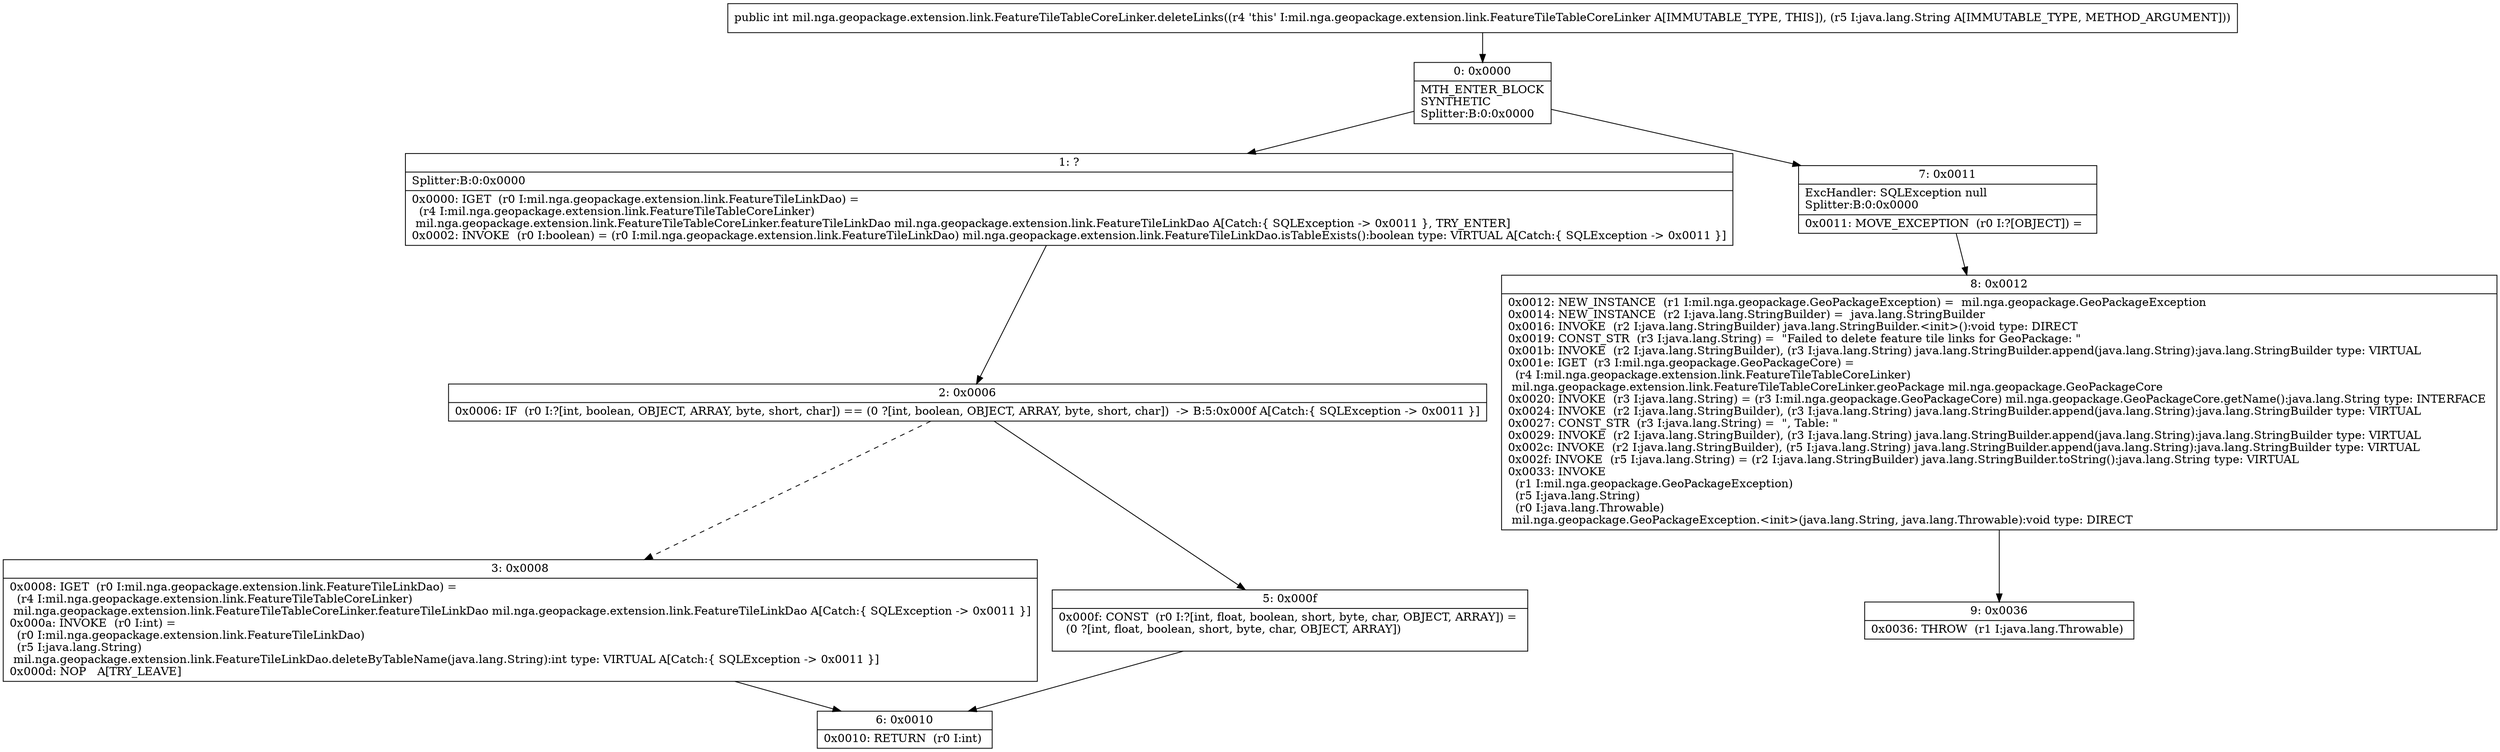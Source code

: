 digraph "CFG formil.nga.geopackage.extension.link.FeatureTileTableCoreLinker.deleteLinks(Ljava\/lang\/String;)I" {
Node_0 [shape=record,label="{0\:\ 0x0000|MTH_ENTER_BLOCK\lSYNTHETIC\lSplitter:B:0:0x0000\l}"];
Node_1 [shape=record,label="{1\:\ ?|Splitter:B:0:0x0000\l|0x0000: IGET  (r0 I:mil.nga.geopackage.extension.link.FeatureTileLinkDao) = \l  (r4 I:mil.nga.geopackage.extension.link.FeatureTileTableCoreLinker)\l mil.nga.geopackage.extension.link.FeatureTileTableCoreLinker.featureTileLinkDao mil.nga.geopackage.extension.link.FeatureTileLinkDao A[Catch:\{ SQLException \-\> 0x0011 \}, TRY_ENTER]\l0x0002: INVOKE  (r0 I:boolean) = (r0 I:mil.nga.geopackage.extension.link.FeatureTileLinkDao) mil.nga.geopackage.extension.link.FeatureTileLinkDao.isTableExists():boolean type: VIRTUAL A[Catch:\{ SQLException \-\> 0x0011 \}]\l}"];
Node_2 [shape=record,label="{2\:\ 0x0006|0x0006: IF  (r0 I:?[int, boolean, OBJECT, ARRAY, byte, short, char]) == (0 ?[int, boolean, OBJECT, ARRAY, byte, short, char])  \-\> B:5:0x000f A[Catch:\{ SQLException \-\> 0x0011 \}]\l}"];
Node_3 [shape=record,label="{3\:\ 0x0008|0x0008: IGET  (r0 I:mil.nga.geopackage.extension.link.FeatureTileLinkDao) = \l  (r4 I:mil.nga.geopackage.extension.link.FeatureTileTableCoreLinker)\l mil.nga.geopackage.extension.link.FeatureTileTableCoreLinker.featureTileLinkDao mil.nga.geopackage.extension.link.FeatureTileLinkDao A[Catch:\{ SQLException \-\> 0x0011 \}]\l0x000a: INVOKE  (r0 I:int) = \l  (r0 I:mil.nga.geopackage.extension.link.FeatureTileLinkDao)\l  (r5 I:java.lang.String)\l mil.nga.geopackage.extension.link.FeatureTileLinkDao.deleteByTableName(java.lang.String):int type: VIRTUAL A[Catch:\{ SQLException \-\> 0x0011 \}]\l0x000d: NOP   A[TRY_LEAVE]\l}"];
Node_5 [shape=record,label="{5\:\ 0x000f|0x000f: CONST  (r0 I:?[int, float, boolean, short, byte, char, OBJECT, ARRAY]) = \l  (0 ?[int, float, boolean, short, byte, char, OBJECT, ARRAY])\l \l}"];
Node_6 [shape=record,label="{6\:\ 0x0010|0x0010: RETURN  (r0 I:int) \l}"];
Node_7 [shape=record,label="{7\:\ 0x0011|ExcHandler: SQLException null\lSplitter:B:0:0x0000\l|0x0011: MOVE_EXCEPTION  (r0 I:?[OBJECT]) =  \l}"];
Node_8 [shape=record,label="{8\:\ 0x0012|0x0012: NEW_INSTANCE  (r1 I:mil.nga.geopackage.GeoPackageException) =  mil.nga.geopackage.GeoPackageException \l0x0014: NEW_INSTANCE  (r2 I:java.lang.StringBuilder) =  java.lang.StringBuilder \l0x0016: INVOKE  (r2 I:java.lang.StringBuilder) java.lang.StringBuilder.\<init\>():void type: DIRECT \l0x0019: CONST_STR  (r3 I:java.lang.String) =  \"Failed to delete feature tile links for GeoPackage: \" \l0x001b: INVOKE  (r2 I:java.lang.StringBuilder), (r3 I:java.lang.String) java.lang.StringBuilder.append(java.lang.String):java.lang.StringBuilder type: VIRTUAL \l0x001e: IGET  (r3 I:mil.nga.geopackage.GeoPackageCore) = \l  (r4 I:mil.nga.geopackage.extension.link.FeatureTileTableCoreLinker)\l mil.nga.geopackage.extension.link.FeatureTileTableCoreLinker.geoPackage mil.nga.geopackage.GeoPackageCore \l0x0020: INVOKE  (r3 I:java.lang.String) = (r3 I:mil.nga.geopackage.GeoPackageCore) mil.nga.geopackage.GeoPackageCore.getName():java.lang.String type: INTERFACE \l0x0024: INVOKE  (r2 I:java.lang.StringBuilder), (r3 I:java.lang.String) java.lang.StringBuilder.append(java.lang.String):java.lang.StringBuilder type: VIRTUAL \l0x0027: CONST_STR  (r3 I:java.lang.String) =  \", Table: \" \l0x0029: INVOKE  (r2 I:java.lang.StringBuilder), (r3 I:java.lang.String) java.lang.StringBuilder.append(java.lang.String):java.lang.StringBuilder type: VIRTUAL \l0x002c: INVOKE  (r2 I:java.lang.StringBuilder), (r5 I:java.lang.String) java.lang.StringBuilder.append(java.lang.String):java.lang.StringBuilder type: VIRTUAL \l0x002f: INVOKE  (r5 I:java.lang.String) = (r2 I:java.lang.StringBuilder) java.lang.StringBuilder.toString():java.lang.String type: VIRTUAL \l0x0033: INVOKE  \l  (r1 I:mil.nga.geopackage.GeoPackageException)\l  (r5 I:java.lang.String)\l  (r0 I:java.lang.Throwable)\l mil.nga.geopackage.GeoPackageException.\<init\>(java.lang.String, java.lang.Throwable):void type: DIRECT \l}"];
Node_9 [shape=record,label="{9\:\ 0x0036|0x0036: THROW  (r1 I:java.lang.Throwable) \l}"];
MethodNode[shape=record,label="{public int mil.nga.geopackage.extension.link.FeatureTileTableCoreLinker.deleteLinks((r4 'this' I:mil.nga.geopackage.extension.link.FeatureTileTableCoreLinker A[IMMUTABLE_TYPE, THIS]), (r5 I:java.lang.String A[IMMUTABLE_TYPE, METHOD_ARGUMENT])) }"];
MethodNode -> Node_0;
Node_0 -> Node_1;
Node_0 -> Node_7;
Node_1 -> Node_2;
Node_2 -> Node_3[style=dashed];
Node_2 -> Node_5;
Node_3 -> Node_6;
Node_5 -> Node_6;
Node_7 -> Node_8;
Node_8 -> Node_9;
}

